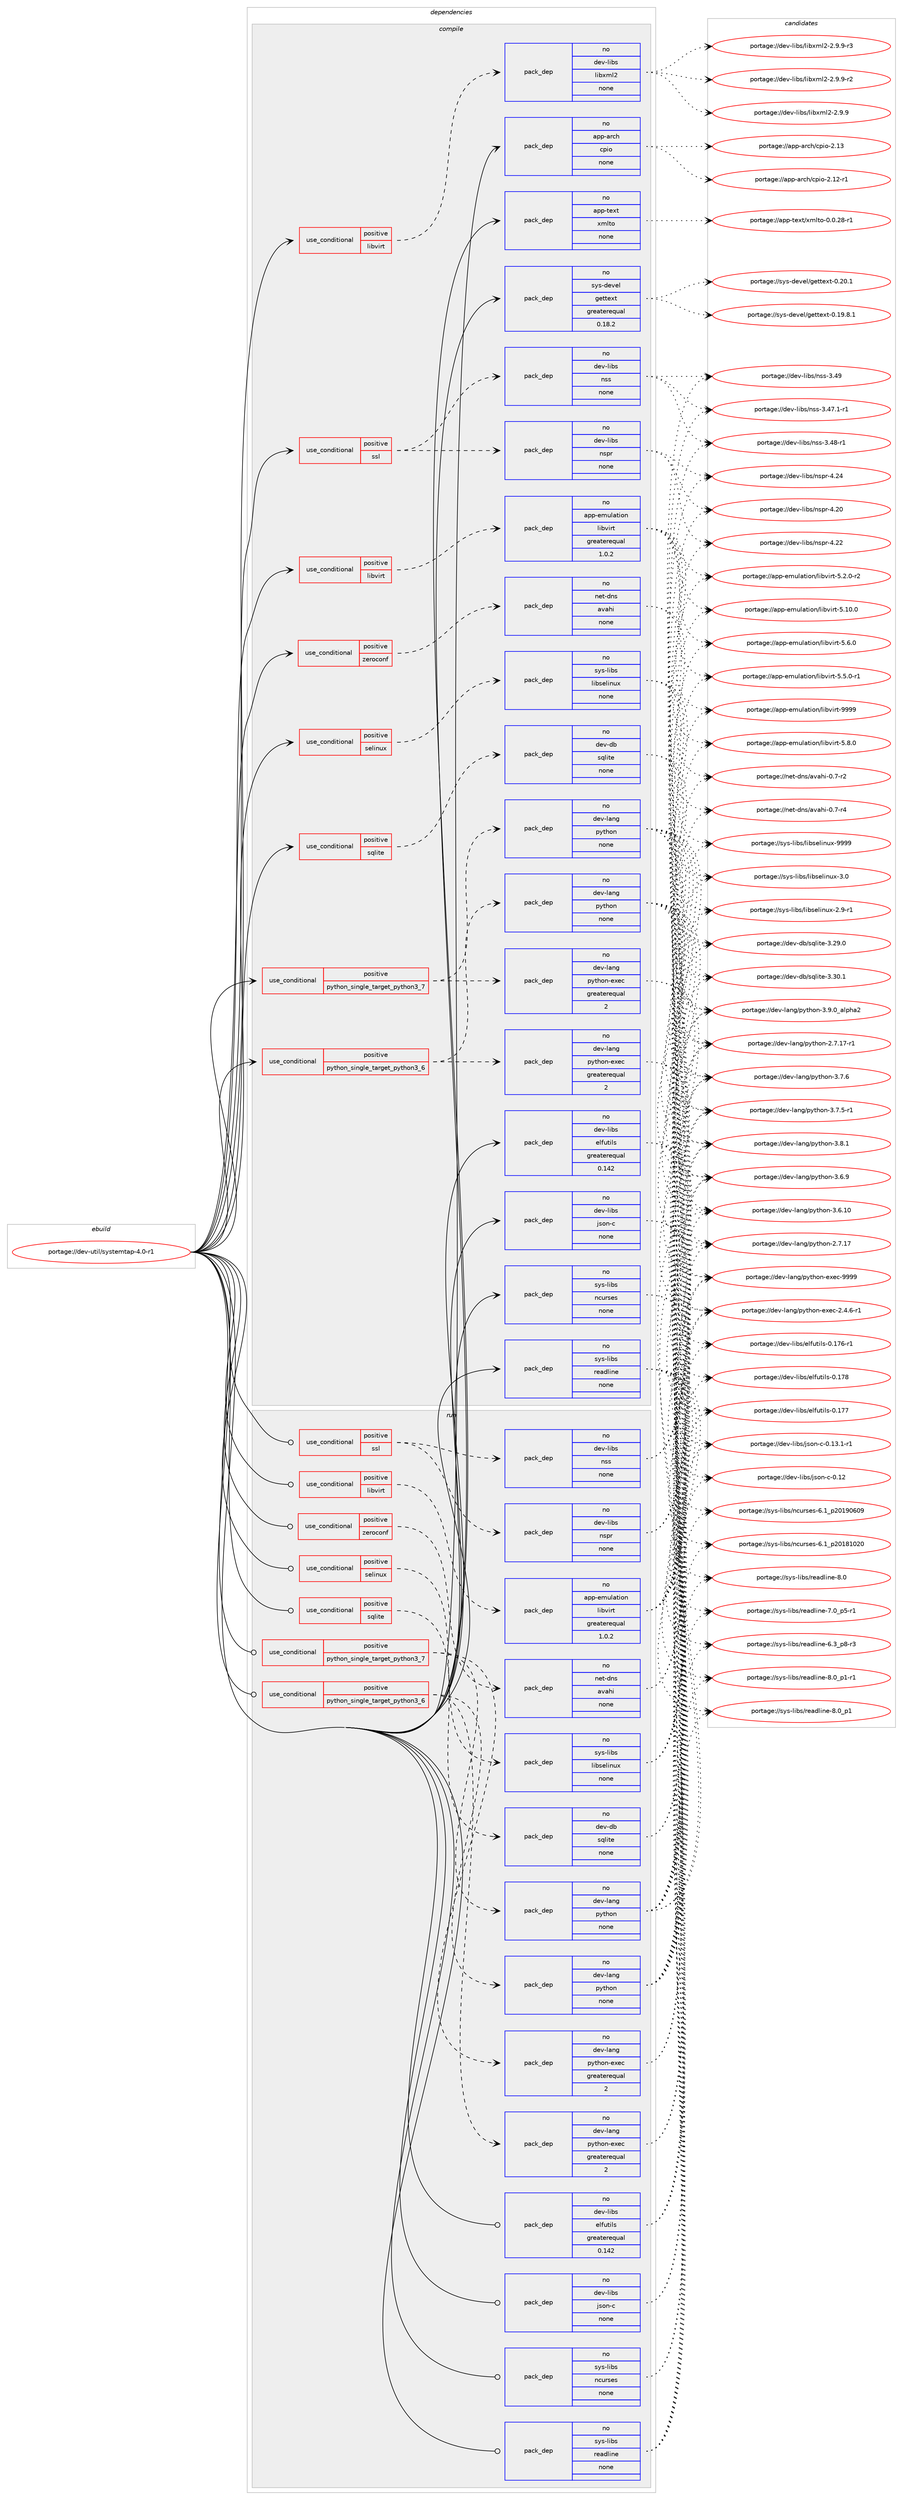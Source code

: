 digraph prolog {

# *************
# Graph options
# *************

newrank=true;
concentrate=true;
compound=true;
graph [rankdir=LR,fontname=Helvetica,fontsize=10,ranksep=1.5];#, ranksep=2.5, nodesep=0.2];
edge  [arrowhead=vee];
node  [fontname=Helvetica,fontsize=10];

# **********
# The ebuild
# **********

subgraph cluster_leftcol {
color=gray;
rank=same;
label=<<i>ebuild</i>>;
id [label="portage://dev-util/systemtap-4.0-r1", color=red, width=4, href="../dev-util/systemtap-4.0-r1.svg"];
}

# ****************
# The dependencies
# ****************

subgraph cluster_midcol {
color=gray;
label=<<i>dependencies</i>>;
subgraph cluster_compile {
fillcolor="#eeeeee";
style=filled;
label=<<i>compile</i>>;
subgraph cond61474 {
dependency296866 [label=<<TABLE BORDER="0" CELLBORDER="1" CELLSPACING="0" CELLPADDING="4"><TR><TD ROWSPAN="3" CELLPADDING="10">use_conditional</TD></TR><TR><TD>positive</TD></TR><TR><TD>libvirt</TD></TR></TABLE>>, shape=none, color=red];
subgraph pack230812 {
dependency296867 [label=<<TABLE BORDER="0" CELLBORDER="1" CELLSPACING="0" CELLPADDING="4" WIDTH="220"><TR><TD ROWSPAN="6" CELLPADDING="30">pack_dep</TD></TR><TR><TD WIDTH="110">no</TD></TR><TR><TD>app-emulation</TD></TR><TR><TD>libvirt</TD></TR><TR><TD>greaterequal</TD></TR><TR><TD>1.0.2</TD></TR></TABLE>>, shape=none, color=blue];
}
dependency296866:e -> dependency296867:w [weight=20,style="dashed",arrowhead="vee"];
}
id:e -> dependency296866:w [weight=20,style="solid",arrowhead="vee"];
subgraph cond61475 {
dependency296868 [label=<<TABLE BORDER="0" CELLBORDER="1" CELLSPACING="0" CELLPADDING="4"><TR><TD ROWSPAN="3" CELLPADDING="10">use_conditional</TD></TR><TR><TD>positive</TD></TR><TR><TD>libvirt</TD></TR></TABLE>>, shape=none, color=red];
subgraph pack230813 {
dependency296869 [label=<<TABLE BORDER="0" CELLBORDER="1" CELLSPACING="0" CELLPADDING="4" WIDTH="220"><TR><TD ROWSPAN="6" CELLPADDING="30">pack_dep</TD></TR><TR><TD WIDTH="110">no</TD></TR><TR><TD>dev-libs</TD></TR><TR><TD>libxml2</TD></TR><TR><TD>none</TD></TR><TR><TD></TD></TR></TABLE>>, shape=none, color=blue];
}
dependency296868:e -> dependency296869:w [weight=20,style="dashed",arrowhead="vee"];
}
id:e -> dependency296868:w [weight=20,style="solid",arrowhead="vee"];
subgraph cond61476 {
dependency296870 [label=<<TABLE BORDER="0" CELLBORDER="1" CELLSPACING="0" CELLPADDING="4"><TR><TD ROWSPAN="3" CELLPADDING="10">use_conditional</TD></TR><TR><TD>positive</TD></TR><TR><TD>python_single_target_python3_6</TD></TR></TABLE>>, shape=none, color=red];
subgraph pack230814 {
dependency296871 [label=<<TABLE BORDER="0" CELLBORDER="1" CELLSPACING="0" CELLPADDING="4" WIDTH="220"><TR><TD ROWSPAN="6" CELLPADDING="30">pack_dep</TD></TR><TR><TD WIDTH="110">no</TD></TR><TR><TD>dev-lang</TD></TR><TR><TD>python</TD></TR><TR><TD>none</TD></TR><TR><TD></TD></TR></TABLE>>, shape=none, color=blue];
}
dependency296870:e -> dependency296871:w [weight=20,style="dashed",arrowhead="vee"];
subgraph pack230815 {
dependency296872 [label=<<TABLE BORDER="0" CELLBORDER="1" CELLSPACING="0" CELLPADDING="4" WIDTH="220"><TR><TD ROWSPAN="6" CELLPADDING="30">pack_dep</TD></TR><TR><TD WIDTH="110">no</TD></TR><TR><TD>dev-lang</TD></TR><TR><TD>python-exec</TD></TR><TR><TD>greaterequal</TD></TR><TR><TD>2</TD></TR></TABLE>>, shape=none, color=blue];
}
dependency296870:e -> dependency296872:w [weight=20,style="dashed",arrowhead="vee"];
}
id:e -> dependency296870:w [weight=20,style="solid",arrowhead="vee"];
subgraph cond61477 {
dependency296873 [label=<<TABLE BORDER="0" CELLBORDER="1" CELLSPACING="0" CELLPADDING="4"><TR><TD ROWSPAN="3" CELLPADDING="10">use_conditional</TD></TR><TR><TD>positive</TD></TR><TR><TD>python_single_target_python3_7</TD></TR></TABLE>>, shape=none, color=red];
subgraph pack230816 {
dependency296874 [label=<<TABLE BORDER="0" CELLBORDER="1" CELLSPACING="0" CELLPADDING="4" WIDTH="220"><TR><TD ROWSPAN="6" CELLPADDING="30">pack_dep</TD></TR><TR><TD WIDTH="110">no</TD></TR><TR><TD>dev-lang</TD></TR><TR><TD>python</TD></TR><TR><TD>none</TD></TR><TR><TD></TD></TR></TABLE>>, shape=none, color=blue];
}
dependency296873:e -> dependency296874:w [weight=20,style="dashed",arrowhead="vee"];
subgraph pack230817 {
dependency296875 [label=<<TABLE BORDER="0" CELLBORDER="1" CELLSPACING="0" CELLPADDING="4" WIDTH="220"><TR><TD ROWSPAN="6" CELLPADDING="30">pack_dep</TD></TR><TR><TD WIDTH="110">no</TD></TR><TR><TD>dev-lang</TD></TR><TR><TD>python-exec</TD></TR><TR><TD>greaterequal</TD></TR><TR><TD>2</TD></TR></TABLE>>, shape=none, color=blue];
}
dependency296873:e -> dependency296875:w [weight=20,style="dashed",arrowhead="vee"];
}
id:e -> dependency296873:w [weight=20,style="solid",arrowhead="vee"];
subgraph cond61478 {
dependency296876 [label=<<TABLE BORDER="0" CELLBORDER="1" CELLSPACING="0" CELLPADDING="4"><TR><TD ROWSPAN="3" CELLPADDING="10">use_conditional</TD></TR><TR><TD>positive</TD></TR><TR><TD>selinux</TD></TR></TABLE>>, shape=none, color=red];
subgraph pack230818 {
dependency296877 [label=<<TABLE BORDER="0" CELLBORDER="1" CELLSPACING="0" CELLPADDING="4" WIDTH="220"><TR><TD ROWSPAN="6" CELLPADDING="30">pack_dep</TD></TR><TR><TD WIDTH="110">no</TD></TR><TR><TD>sys-libs</TD></TR><TR><TD>libselinux</TD></TR><TR><TD>none</TD></TR><TR><TD></TD></TR></TABLE>>, shape=none, color=blue];
}
dependency296876:e -> dependency296877:w [weight=20,style="dashed",arrowhead="vee"];
}
id:e -> dependency296876:w [weight=20,style="solid",arrowhead="vee"];
subgraph cond61479 {
dependency296878 [label=<<TABLE BORDER="0" CELLBORDER="1" CELLSPACING="0" CELLPADDING="4"><TR><TD ROWSPAN="3" CELLPADDING="10">use_conditional</TD></TR><TR><TD>positive</TD></TR><TR><TD>sqlite</TD></TR></TABLE>>, shape=none, color=red];
subgraph pack230819 {
dependency296879 [label=<<TABLE BORDER="0" CELLBORDER="1" CELLSPACING="0" CELLPADDING="4" WIDTH="220"><TR><TD ROWSPAN="6" CELLPADDING="30">pack_dep</TD></TR><TR><TD WIDTH="110">no</TD></TR><TR><TD>dev-db</TD></TR><TR><TD>sqlite</TD></TR><TR><TD>none</TD></TR><TR><TD></TD></TR></TABLE>>, shape=none, color=blue];
}
dependency296878:e -> dependency296879:w [weight=20,style="dashed",arrowhead="vee"];
}
id:e -> dependency296878:w [weight=20,style="solid",arrowhead="vee"];
subgraph cond61480 {
dependency296880 [label=<<TABLE BORDER="0" CELLBORDER="1" CELLSPACING="0" CELLPADDING="4"><TR><TD ROWSPAN="3" CELLPADDING="10">use_conditional</TD></TR><TR><TD>positive</TD></TR><TR><TD>ssl</TD></TR></TABLE>>, shape=none, color=red];
subgraph pack230820 {
dependency296881 [label=<<TABLE BORDER="0" CELLBORDER="1" CELLSPACING="0" CELLPADDING="4" WIDTH="220"><TR><TD ROWSPAN="6" CELLPADDING="30">pack_dep</TD></TR><TR><TD WIDTH="110">no</TD></TR><TR><TD>dev-libs</TD></TR><TR><TD>nspr</TD></TR><TR><TD>none</TD></TR><TR><TD></TD></TR></TABLE>>, shape=none, color=blue];
}
dependency296880:e -> dependency296881:w [weight=20,style="dashed",arrowhead="vee"];
subgraph pack230821 {
dependency296882 [label=<<TABLE BORDER="0" CELLBORDER="1" CELLSPACING="0" CELLPADDING="4" WIDTH="220"><TR><TD ROWSPAN="6" CELLPADDING="30">pack_dep</TD></TR><TR><TD WIDTH="110">no</TD></TR><TR><TD>dev-libs</TD></TR><TR><TD>nss</TD></TR><TR><TD>none</TD></TR><TR><TD></TD></TR></TABLE>>, shape=none, color=blue];
}
dependency296880:e -> dependency296882:w [weight=20,style="dashed",arrowhead="vee"];
}
id:e -> dependency296880:w [weight=20,style="solid",arrowhead="vee"];
subgraph cond61481 {
dependency296883 [label=<<TABLE BORDER="0" CELLBORDER="1" CELLSPACING="0" CELLPADDING="4"><TR><TD ROWSPAN="3" CELLPADDING="10">use_conditional</TD></TR><TR><TD>positive</TD></TR><TR><TD>zeroconf</TD></TR></TABLE>>, shape=none, color=red];
subgraph pack230822 {
dependency296884 [label=<<TABLE BORDER="0" CELLBORDER="1" CELLSPACING="0" CELLPADDING="4" WIDTH="220"><TR><TD ROWSPAN="6" CELLPADDING="30">pack_dep</TD></TR><TR><TD WIDTH="110">no</TD></TR><TR><TD>net-dns</TD></TR><TR><TD>avahi</TD></TR><TR><TD>none</TD></TR><TR><TD></TD></TR></TABLE>>, shape=none, color=blue];
}
dependency296883:e -> dependency296884:w [weight=20,style="dashed",arrowhead="vee"];
}
id:e -> dependency296883:w [weight=20,style="solid",arrowhead="vee"];
subgraph pack230823 {
dependency296885 [label=<<TABLE BORDER="0" CELLBORDER="1" CELLSPACING="0" CELLPADDING="4" WIDTH="220"><TR><TD ROWSPAN="6" CELLPADDING="30">pack_dep</TD></TR><TR><TD WIDTH="110">no</TD></TR><TR><TD>app-arch</TD></TR><TR><TD>cpio</TD></TR><TR><TD>none</TD></TR><TR><TD></TD></TR></TABLE>>, shape=none, color=blue];
}
id:e -> dependency296885:w [weight=20,style="solid",arrowhead="vee"];
subgraph pack230824 {
dependency296886 [label=<<TABLE BORDER="0" CELLBORDER="1" CELLSPACING="0" CELLPADDING="4" WIDTH="220"><TR><TD ROWSPAN="6" CELLPADDING="30">pack_dep</TD></TR><TR><TD WIDTH="110">no</TD></TR><TR><TD>app-text</TD></TR><TR><TD>xmlto</TD></TR><TR><TD>none</TD></TR><TR><TD></TD></TR></TABLE>>, shape=none, color=blue];
}
id:e -> dependency296886:w [weight=20,style="solid",arrowhead="vee"];
subgraph pack230825 {
dependency296887 [label=<<TABLE BORDER="0" CELLBORDER="1" CELLSPACING="0" CELLPADDING="4" WIDTH="220"><TR><TD ROWSPAN="6" CELLPADDING="30">pack_dep</TD></TR><TR><TD WIDTH="110">no</TD></TR><TR><TD>dev-libs</TD></TR><TR><TD>elfutils</TD></TR><TR><TD>greaterequal</TD></TR><TR><TD>0.142</TD></TR></TABLE>>, shape=none, color=blue];
}
id:e -> dependency296887:w [weight=20,style="solid",arrowhead="vee"];
subgraph pack230826 {
dependency296888 [label=<<TABLE BORDER="0" CELLBORDER="1" CELLSPACING="0" CELLPADDING="4" WIDTH="220"><TR><TD ROWSPAN="6" CELLPADDING="30">pack_dep</TD></TR><TR><TD WIDTH="110">no</TD></TR><TR><TD>dev-libs</TD></TR><TR><TD>json-c</TD></TR><TR><TD>none</TD></TR><TR><TD></TD></TR></TABLE>>, shape=none, color=blue];
}
id:e -> dependency296888:w [weight=20,style="solid",arrowhead="vee"];
subgraph pack230827 {
dependency296889 [label=<<TABLE BORDER="0" CELLBORDER="1" CELLSPACING="0" CELLPADDING="4" WIDTH="220"><TR><TD ROWSPAN="6" CELLPADDING="30">pack_dep</TD></TR><TR><TD WIDTH="110">no</TD></TR><TR><TD>sys-devel</TD></TR><TR><TD>gettext</TD></TR><TR><TD>greaterequal</TD></TR><TR><TD>0.18.2</TD></TR></TABLE>>, shape=none, color=blue];
}
id:e -> dependency296889:w [weight=20,style="solid",arrowhead="vee"];
subgraph pack230828 {
dependency296890 [label=<<TABLE BORDER="0" CELLBORDER="1" CELLSPACING="0" CELLPADDING="4" WIDTH="220"><TR><TD ROWSPAN="6" CELLPADDING="30">pack_dep</TD></TR><TR><TD WIDTH="110">no</TD></TR><TR><TD>sys-libs</TD></TR><TR><TD>ncurses</TD></TR><TR><TD>none</TD></TR><TR><TD></TD></TR></TABLE>>, shape=none, color=blue];
}
id:e -> dependency296890:w [weight=20,style="solid",arrowhead="vee"];
subgraph pack230829 {
dependency296891 [label=<<TABLE BORDER="0" CELLBORDER="1" CELLSPACING="0" CELLPADDING="4" WIDTH="220"><TR><TD ROWSPAN="6" CELLPADDING="30">pack_dep</TD></TR><TR><TD WIDTH="110">no</TD></TR><TR><TD>sys-libs</TD></TR><TR><TD>readline</TD></TR><TR><TD>none</TD></TR><TR><TD></TD></TR></TABLE>>, shape=none, color=blue];
}
id:e -> dependency296891:w [weight=20,style="solid",arrowhead="vee"];
}
subgraph cluster_compileandrun {
fillcolor="#eeeeee";
style=filled;
label=<<i>compile and run</i>>;
}
subgraph cluster_run {
fillcolor="#eeeeee";
style=filled;
label=<<i>run</i>>;
subgraph cond61482 {
dependency296892 [label=<<TABLE BORDER="0" CELLBORDER="1" CELLSPACING="0" CELLPADDING="4"><TR><TD ROWSPAN="3" CELLPADDING="10">use_conditional</TD></TR><TR><TD>positive</TD></TR><TR><TD>libvirt</TD></TR></TABLE>>, shape=none, color=red];
subgraph pack230830 {
dependency296893 [label=<<TABLE BORDER="0" CELLBORDER="1" CELLSPACING="0" CELLPADDING="4" WIDTH="220"><TR><TD ROWSPAN="6" CELLPADDING="30">pack_dep</TD></TR><TR><TD WIDTH="110">no</TD></TR><TR><TD>app-emulation</TD></TR><TR><TD>libvirt</TD></TR><TR><TD>greaterequal</TD></TR><TR><TD>1.0.2</TD></TR></TABLE>>, shape=none, color=blue];
}
dependency296892:e -> dependency296893:w [weight=20,style="dashed",arrowhead="vee"];
}
id:e -> dependency296892:w [weight=20,style="solid",arrowhead="odot"];
subgraph cond61483 {
dependency296894 [label=<<TABLE BORDER="0" CELLBORDER="1" CELLSPACING="0" CELLPADDING="4"><TR><TD ROWSPAN="3" CELLPADDING="10">use_conditional</TD></TR><TR><TD>positive</TD></TR><TR><TD>python_single_target_python3_6</TD></TR></TABLE>>, shape=none, color=red];
subgraph pack230831 {
dependency296895 [label=<<TABLE BORDER="0" CELLBORDER="1" CELLSPACING="0" CELLPADDING="4" WIDTH="220"><TR><TD ROWSPAN="6" CELLPADDING="30">pack_dep</TD></TR><TR><TD WIDTH="110">no</TD></TR><TR><TD>dev-lang</TD></TR><TR><TD>python</TD></TR><TR><TD>none</TD></TR><TR><TD></TD></TR></TABLE>>, shape=none, color=blue];
}
dependency296894:e -> dependency296895:w [weight=20,style="dashed",arrowhead="vee"];
subgraph pack230832 {
dependency296896 [label=<<TABLE BORDER="0" CELLBORDER="1" CELLSPACING="0" CELLPADDING="4" WIDTH="220"><TR><TD ROWSPAN="6" CELLPADDING="30">pack_dep</TD></TR><TR><TD WIDTH="110">no</TD></TR><TR><TD>dev-lang</TD></TR><TR><TD>python-exec</TD></TR><TR><TD>greaterequal</TD></TR><TR><TD>2</TD></TR></TABLE>>, shape=none, color=blue];
}
dependency296894:e -> dependency296896:w [weight=20,style="dashed",arrowhead="vee"];
}
id:e -> dependency296894:w [weight=20,style="solid",arrowhead="odot"];
subgraph cond61484 {
dependency296897 [label=<<TABLE BORDER="0" CELLBORDER="1" CELLSPACING="0" CELLPADDING="4"><TR><TD ROWSPAN="3" CELLPADDING="10">use_conditional</TD></TR><TR><TD>positive</TD></TR><TR><TD>python_single_target_python3_7</TD></TR></TABLE>>, shape=none, color=red];
subgraph pack230833 {
dependency296898 [label=<<TABLE BORDER="0" CELLBORDER="1" CELLSPACING="0" CELLPADDING="4" WIDTH="220"><TR><TD ROWSPAN="6" CELLPADDING="30">pack_dep</TD></TR><TR><TD WIDTH="110">no</TD></TR><TR><TD>dev-lang</TD></TR><TR><TD>python</TD></TR><TR><TD>none</TD></TR><TR><TD></TD></TR></TABLE>>, shape=none, color=blue];
}
dependency296897:e -> dependency296898:w [weight=20,style="dashed",arrowhead="vee"];
subgraph pack230834 {
dependency296899 [label=<<TABLE BORDER="0" CELLBORDER="1" CELLSPACING="0" CELLPADDING="4" WIDTH="220"><TR><TD ROWSPAN="6" CELLPADDING="30">pack_dep</TD></TR><TR><TD WIDTH="110">no</TD></TR><TR><TD>dev-lang</TD></TR><TR><TD>python-exec</TD></TR><TR><TD>greaterequal</TD></TR><TR><TD>2</TD></TR></TABLE>>, shape=none, color=blue];
}
dependency296897:e -> dependency296899:w [weight=20,style="dashed",arrowhead="vee"];
}
id:e -> dependency296897:w [weight=20,style="solid",arrowhead="odot"];
subgraph cond61485 {
dependency296900 [label=<<TABLE BORDER="0" CELLBORDER="1" CELLSPACING="0" CELLPADDING="4"><TR><TD ROWSPAN="3" CELLPADDING="10">use_conditional</TD></TR><TR><TD>positive</TD></TR><TR><TD>selinux</TD></TR></TABLE>>, shape=none, color=red];
subgraph pack230835 {
dependency296901 [label=<<TABLE BORDER="0" CELLBORDER="1" CELLSPACING="0" CELLPADDING="4" WIDTH="220"><TR><TD ROWSPAN="6" CELLPADDING="30">pack_dep</TD></TR><TR><TD WIDTH="110">no</TD></TR><TR><TD>sys-libs</TD></TR><TR><TD>libselinux</TD></TR><TR><TD>none</TD></TR><TR><TD></TD></TR></TABLE>>, shape=none, color=blue];
}
dependency296900:e -> dependency296901:w [weight=20,style="dashed",arrowhead="vee"];
}
id:e -> dependency296900:w [weight=20,style="solid",arrowhead="odot"];
subgraph cond61486 {
dependency296902 [label=<<TABLE BORDER="0" CELLBORDER="1" CELLSPACING="0" CELLPADDING="4"><TR><TD ROWSPAN="3" CELLPADDING="10">use_conditional</TD></TR><TR><TD>positive</TD></TR><TR><TD>sqlite</TD></TR></TABLE>>, shape=none, color=red];
subgraph pack230836 {
dependency296903 [label=<<TABLE BORDER="0" CELLBORDER="1" CELLSPACING="0" CELLPADDING="4" WIDTH="220"><TR><TD ROWSPAN="6" CELLPADDING="30">pack_dep</TD></TR><TR><TD WIDTH="110">no</TD></TR><TR><TD>dev-db</TD></TR><TR><TD>sqlite</TD></TR><TR><TD>none</TD></TR><TR><TD></TD></TR></TABLE>>, shape=none, color=blue];
}
dependency296902:e -> dependency296903:w [weight=20,style="dashed",arrowhead="vee"];
}
id:e -> dependency296902:w [weight=20,style="solid",arrowhead="odot"];
subgraph cond61487 {
dependency296904 [label=<<TABLE BORDER="0" CELLBORDER="1" CELLSPACING="0" CELLPADDING="4"><TR><TD ROWSPAN="3" CELLPADDING="10">use_conditional</TD></TR><TR><TD>positive</TD></TR><TR><TD>ssl</TD></TR></TABLE>>, shape=none, color=red];
subgraph pack230837 {
dependency296905 [label=<<TABLE BORDER="0" CELLBORDER="1" CELLSPACING="0" CELLPADDING="4" WIDTH="220"><TR><TD ROWSPAN="6" CELLPADDING="30">pack_dep</TD></TR><TR><TD WIDTH="110">no</TD></TR><TR><TD>dev-libs</TD></TR><TR><TD>nspr</TD></TR><TR><TD>none</TD></TR><TR><TD></TD></TR></TABLE>>, shape=none, color=blue];
}
dependency296904:e -> dependency296905:w [weight=20,style="dashed",arrowhead="vee"];
subgraph pack230838 {
dependency296906 [label=<<TABLE BORDER="0" CELLBORDER="1" CELLSPACING="0" CELLPADDING="4" WIDTH="220"><TR><TD ROWSPAN="6" CELLPADDING="30">pack_dep</TD></TR><TR><TD WIDTH="110">no</TD></TR><TR><TD>dev-libs</TD></TR><TR><TD>nss</TD></TR><TR><TD>none</TD></TR><TR><TD></TD></TR></TABLE>>, shape=none, color=blue];
}
dependency296904:e -> dependency296906:w [weight=20,style="dashed",arrowhead="vee"];
}
id:e -> dependency296904:w [weight=20,style="solid",arrowhead="odot"];
subgraph cond61488 {
dependency296907 [label=<<TABLE BORDER="0" CELLBORDER="1" CELLSPACING="0" CELLPADDING="4"><TR><TD ROWSPAN="3" CELLPADDING="10">use_conditional</TD></TR><TR><TD>positive</TD></TR><TR><TD>zeroconf</TD></TR></TABLE>>, shape=none, color=red];
subgraph pack230839 {
dependency296908 [label=<<TABLE BORDER="0" CELLBORDER="1" CELLSPACING="0" CELLPADDING="4" WIDTH="220"><TR><TD ROWSPAN="6" CELLPADDING="30">pack_dep</TD></TR><TR><TD WIDTH="110">no</TD></TR><TR><TD>net-dns</TD></TR><TR><TD>avahi</TD></TR><TR><TD>none</TD></TR><TR><TD></TD></TR></TABLE>>, shape=none, color=blue];
}
dependency296907:e -> dependency296908:w [weight=20,style="dashed",arrowhead="vee"];
}
id:e -> dependency296907:w [weight=20,style="solid",arrowhead="odot"];
subgraph pack230840 {
dependency296909 [label=<<TABLE BORDER="0" CELLBORDER="1" CELLSPACING="0" CELLPADDING="4" WIDTH="220"><TR><TD ROWSPAN="6" CELLPADDING="30">pack_dep</TD></TR><TR><TD WIDTH="110">no</TD></TR><TR><TD>dev-libs</TD></TR><TR><TD>elfutils</TD></TR><TR><TD>greaterequal</TD></TR><TR><TD>0.142</TD></TR></TABLE>>, shape=none, color=blue];
}
id:e -> dependency296909:w [weight=20,style="solid",arrowhead="odot"];
subgraph pack230841 {
dependency296910 [label=<<TABLE BORDER="0" CELLBORDER="1" CELLSPACING="0" CELLPADDING="4" WIDTH="220"><TR><TD ROWSPAN="6" CELLPADDING="30">pack_dep</TD></TR><TR><TD WIDTH="110">no</TD></TR><TR><TD>dev-libs</TD></TR><TR><TD>json-c</TD></TR><TR><TD>none</TD></TR><TR><TD></TD></TR></TABLE>>, shape=none, color=blue];
}
id:e -> dependency296910:w [weight=20,style="solid",arrowhead="odot"];
subgraph pack230842 {
dependency296911 [label=<<TABLE BORDER="0" CELLBORDER="1" CELLSPACING="0" CELLPADDING="4" WIDTH="220"><TR><TD ROWSPAN="6" CELLPADDING="30">pack_dep</TD></TR><TR><TD WIDTH="110">no</TD></TR><TR><TD>sys-libs</TD></TR><TR><TD>ncurses</TD></TR><TR><TD>none</TD></TR><TR><TD></TD></TR></TABLE>>, shape=none, color=blue];
}
id:e -> dependency296911:w [weight=20,style="solid",arrowhead="odot"];
subgraph pack230843 {
dependency296912 [label=<<TABLE BORDER="0" CELLBORDER="1" CELLSPACING="0" CELLPADDING="4" WIDTH="220"><TR><TD ROWSPAN="6" CELLPADDING="30">pack_dep</TD></TR><TR><TD WIDTH="110">no</TD></TR><TR><TD>sys-libs</TD></TR><TR><TD>readline</TD></TR><TR><TD>none</TD></TR><TR><TD></TD></TR></TABLE>>, shape=none, color=blue];
}
id:e -> dependency296912:w [weight=20,style="solid",arrowhead="odot"];
}
}

# **************
# The candidates
# **************

subgraph cluster_choices {
rank=same;
color=gray;
label=<<i>candidates</i>>;

subgraph choice230812 {
color=black;
nodesep=1;
choice97112112451011091171089711610511111047108105981181051141164557575757 [label="portage://app-emulation/libvirt-9999", color=red, width=4,href="../app-emulation/libvirt-9999.svg"];
choice9711211245101109117108971161051111104710810598118105114116455346564648 [label="portage://app-emulation/libvirt-5.8.0", color=red, width=4,href="../app-emulation/libvirt-5.8.0.svg"];
choice9711211245101109117108971161051111104710810598118105114116455346544648 [label="portage://app-emulation/libvirt-5.6.0", color=red, width=4,href="../app-emulation/libvirt-5.6.0.svg"];
choice97112112451011091171089711610511111047108105981181051141164553465346484511449 [label="portage://app-emulation/libvirt-5.5.0-r1", color=red, width=4,href="../app-emulation/libvirt-5.5.0-r1.svg"];
choice97112112451011091171089711610511111047108105981181051141164553465046484511450 [label="portage://app-emulation/libvirt-5.2.0-r2", color=red, width=4,href="../app-emulation/libvirt-5.2.0-r2.svg"];
choice971121124510110911710897116105111110471081059811810511411645534649484648 [label="portage://app-emulation/libvirt-5.10.0", color=red, width=4,href="../app-emulation/libvirt-5.10.0.svg"];
dependency296867:e -> choice97112112451011091171089711610511111047108105981181051141164557575757:w [style=dotted,weight="100"];
dependency296867:e -> choice9711211245101109117108971161051111104710810598118105114116455346564648:w [style=dotted,weight="100"];
dependency296867:e -> choice9711211245101109117108971161051111104710810598118105114116455346544648:w [style=dotted,weight="100"];
dependency296867:e -> choice97112112451011091171089711610511111047108105981181051141164553465346484511449:w [style=dotted,weight="100"];
dependency296867:e -> choice97112112451011091171089711610511111047108105981181051141164553465046484511450:w [style=dotted,weight="100"];
dependency296867:e -> choice971121124510110911710897116105111110471081059811810511411645534649484648:w [style=dotted,weight="100"];
}
subgraph choice230813 {
color=black;
nodesep=1;
choice10010111845108105981154710810598120109108504550465746574511451 [label="portage://dev-libs/libxml2-2.9.9-r3", color=red, width=4,href="../dev-libs/libxml2-2.9.9-r3.svg"];
choice10010111845108105981154710810598120109108504550465746574511450 [label="portage://dev-libs/libxml2-2.9.9-r2", color=red, width=4,href="../dev-libs/libxml2-2.9.9-r2.svg"];
choice1001011184510810598115471081059812010910850455046574657 [label="portage://dev-libs/libxml2-2.9.9", color=red, width=4,href="../dev-libs/libxml2-2.9.9.svg"];
dependency296869:e -> choice10010111845108105981154710810598120109108504550465746574511451:w [style=dotted,weight="100"];
dependency296869:e -> choice10010111845108105981154710810598120109108504550465746574511450:w [style=dotted,weight="100"];
dependency296869:e -> choice1001011184510810598115471081059812010910850455046574657:w [style=dotted,weight="100"];
}
subgraph choice230814 {
color=black;
nodesep=1;
choice10010111845108971101034711212111610411111045514657464895971081121049750 [label="portage://dev-lang/python-3.9.0_alpha2", color=red, width=4,href="../dev-lang/python-3.9.0_alpha2.svg"];
choice100101118451089711010347112121116104111110455146564649 [label="portage://dev-lang/python-3.8.1", color=red, width=4,href="../dev-lang/python-3.8.1.svg"];
choice100101118451089711010347112121116104111110455146554654 [label="portage://dev-lang/python-3.7.6", color=red, width=4,href="../dev-lang/python-3.7.6.svg"];
choice1001011184510897110103471121211161041111104551465546534511449 [label="portage://dev-lang/python-3.7.5-r1", color=red, width=4,href="../dev-lang/python-3.7.5-r1.svg"];
choice100101118451089711010347112121116104111110455146544657 [label="portage://dev-lang/python-3.6.9", color=red, width=4,href="../dev-lang/python-3.6.9.svg"];
choice10010111845108971101034711212111610411111045514654464948 [label="portage://dev-lang/python-3.6.10", color=red, width=4,href="../dev-lang/python-3.6.10.svg"];
choice100101118451089711010347112121116104111110455046554649554511449 [label="portage://dev-lang/python-2.7.17-r1", color=red, width=4,href="../dev-lang/python-2.7.17-r1.svg"];
choice10010111845108971101034711212111610411111045504655464955 [label="portage://dev-lang/python-2.7.17", color=red, width=4,href="../dev-lang/python-2.7.17.svg"];
dependency296871:e -> choice10010111845108971101034711212111610411111045514657464895971081121049750:w [style=dotted,weight="100"];
dependency296871:e -> choice100101118451089711010347112121116104111110455146564649:w [style=dotted,weight="100"];
dependency296871:e -> choice100101118451089711010347112121116104111110455146554654:w [style=dotted,weight="100"];
dependency296871:e -> choice1001011184510897110103471121211161041111104551465546534511449:w [style=dotted,weight="100"];
dependency296871:e -> choice100101118451089711010347112121116104111110455146544657:w [style=dotted,weight="100"];
dependency296871:e -> choice10010111845108971101034711212111610411111045514654464948:w [style=dotted,weight="100"];
dependency296871:e -> choice100101118451089711010347112121116104111110455046554649554511449:w [style=dotted,weight="100"];
dependency296871:e -> choice10010111845108971101034711212111610411111045504655464955:w [style=dotted,weight="100"];
}
subgraph choice230815 {
color=black;
nodesep=1;
choice10010111845108971101034711212111610411111045101120101994557575757 [label="portage://dev-lang/python-exec-9999", color=red, width=4,href="../dev-lang/python-exec-9999.svg"];
choice10010111845108971101034711212111610411111045101120101994550465246544511449 [label="portage://dev-lang/python-exec-2.4.6-r1", color=red, width=4,href="../dev-lang/python-exec-2.4.6-r1.svg"];
dependency296872:e -> choice10010111845108971101034711212111610411111045101120101994557575757:w [style=dotted,weight="100"];
dependency296872:e -> choice10010111845108971101034711212111610411111045101120101994550465246544511449:w [style=dotted,weight="100"];
}
subgraph choice230816 {
color=black;
nodesep=1;
choice10010111845108971101034711212111610411111045514657464895971081121049750 [label="portage://dev-lang/python-3.9.0_alpha2", color=red, width=4,href="../dev-lang/python-3.9.0_alpha2.svg"];
choice100101118451089711010347112121116104111110455146564649 [label="portage://dev-lang/python-3.8.1", color=red, width=4,href="../dev-lang/python-3.8.1.svg"];
choice100101118451089711010347112121116104111110455146554654 [label="portage://dev-lang/python-3.7.6", color=red, width=4,href="../dev-lang/python-3.7.6.svg"];
choice1001011184510897110103471121211161041111104551465546534511449 [label="portage://dev-lang/python-3.7.5-r1", color=red, width=4,href="../dev-lang/python-3.7.5-r1.svg"];
choice100101118451089711010347112121116104111110455146544657 [label="portage://dev-lang/python-3.6.9", color=red, width=4,href="../dev-lang/python-3.6.9.svg"];
choice10010111845108971101034711212111610411111045514654464948 [label="portage://dev-lang/python-3.6.10", color=red, width=4,href="../dev-lang/python-3.6.10.svg"];
choice100101118451089711010347112121116104111110455046554649554511449 [label="portage://dev-lang/python-2.7.17-r1", color=red, width=4,href="../dev-lang/python-2.7.17-r1.svg"];
choice10010111845108971101034711212111610411111045504655464955 [label="portage://dev-lang/python-2.7.17", color=red, width=4,href="../dev-lang/python-2.7.17.svg"];
dependency296874:e -> choice10010111845108971101034711212111610411111045514657464895971081121049750:w [style=dotted,weight="100"];
dependency296874:e -> choice100101118451089711010347112121116104111110455146564649:w [style=dotted,weight="100"];
dependency296874:e -> choice100101118451089711010347112121116104111110455146554654:w [style=dotted,weight="100"];
dependency296874:e -> choice1001011184510897110103471121211161041111104551465546534511449:w [style=dotted,weight="100"];
dependency296874:e -> choice100101118451089711010347112121116104111110455146544657:w [style=dotted,weight="100"];
dependency296874:e -> choice10010111845108971101034711212111610411111045514654464948:w [style=dotted,weight="100"];
dependency296874:e -> choice100101118451089711010347112121116104111110455046554649554511449:w [style=dotted,weight="100"];
dependency296874:e -> choice10010111845108971101034711212111610411111045504655464955:w [style=dotted,weight="100"];
}
subgraph choice230817 {
color=black;
nodesep=1;
choice10010111845108971101034711212111610411111045101120101994557575757 [label="portage://dev-lang/python-exec-9999", color=red, width=4,href="../dev-lang/python-exec-9999.svg"];
choice10010111845108971101034711212111610411111045101120101994550465246544511449 [label="portage://dev-lang/python-exec-2.4.6-r1", color=red, width=4,href="../dev-lang/python-exec-2.4.6-r1.svg"];
dependency296875:e -> choice10010111845108971101034711212111610411111045101120101994557575757:w [style=dotted,weight="100"];
dependency296875:e -> choice10010111845108971101034711212111610411111045101120101994550465246544511449:w [style=dotted,weight="100"];
}
subgraph choice230818 {
color=black;
nodesep=1;
choice115121115451081059811547108105981151011081051101171204557575757 [label="portage://sys-libs/libselinux-9999", color=red, width=4,href="../sys-libs/libselinux-9999.svg"];
choice1151211154510810598115471081059811510110810511011712045514648 [label="portage://sys-libs/libselinux-3.0", color=red, width=4,href="../sys-libs/libselinux-3.0.svg"];
choice11512111545108105981154710810598115101108105110117120455046574511449 [label="portage://sys-libs/libselinux-2.9-r1", color=red, width=4,href="../sys-libs/libselinux-2.9-r1.svg"];
dependency296877:e -> choice115121115451081059811547108105981151011081051101171204557575757:w [style=dotted,weight="100"];
dependency296877:e -> choice1151211154510810598115471081059811510110810511011712045514648:w [style=dotted,weight="100"];
dependency296877:e -> choice11512111545108105981154710810598115101108105110117120455046574511449:w [style=dotted,weight="100"];
}
subgraph choice230819 {
color=black;
nodesep=1;
choice10010111845100984711511310810511610145514651484649 [label="portage://dev-db/sqlite-3.30.1", color=red, width=4,href="../dev-db/sqlite-3.30.1.svg"];
choice10010111845100984711511310810511610145514650574648 [label="portage://dev-db/sqlite-3.29.0", color=red, width=4,href="../dev-db/sqlite-3.29.0.svg"];
dependency296879:e -> choice10010111845100984711511310810511610145514651484649:w [style=dotted,weight="100"];
dependency296879:e -> choice10010111845100984711511310810511610145514650574648:w [style=dotted,weight="100"];
}
subgraph choice230820 {
color=black;
nodesep=1;
choice1001011184510810598115471101151121144552465052 [label="portage://dev-libs/nspr-4.24", color=red, width=4,href="../dev-libs/nspr-4.24.svg"];
choice1001011184510810598115471101151121144552465050 [label="portage://dev-libs/nspr-4.22", color=red, width=4,href="../dev-libs/nspr-4.22.svg"];
choice1001011184510810598115471101151121144552465048 [label="portage://dev-libs/nspr-4.20", color=red, width=4,href="../dev-libs/nspr-4.20.svg"];
dependency296881:e -> choice1001011184510810598115471101151121144552465052:w [style=dotted,weight="100"];
dependency296881:e -> choice1001011184510810598115471101151121144552465050:w [style=dotted,weight="100"];
dependency296881:e -> choice1001011184510810598115471101151121144552465048:w [style=dotted,weight="100"];
}
subgraph choice230821 {
color=black;
nodesep=1;
choice1001011184510810598115471101151154551465257 [label="portage://dev-libs/nss-3.49", color=red, width=4,href="../dev-libs/nss-3.49.svg"];
choice10010111845108105981154711011511545514652564511449 [label="portage://dev-libs/nss-3.48-r1", color=red, width=4,href="../dev-libs/nss-3.48-r1.svg"];
choice100101118451081059811547110115115455146525546494511449 [label="portage://dev-libs/nss-3.47.1-r1", color=red, width=4,href="../dev-libs/nss-3.47.1-r1.svg"];
dependency296882:e -> choice1001011184510810598115471101151154551465257:w [style=dotted,weight="100"];
dependency296882:e -> choice10010111845108105981154711011511545514652564511449:w [style=dotted,weight="100"];
dependency296882:e -> choice100101118451081059811547110115115455146525546494511449:w [style=dotted,weight="100"];
}
subgraph choice230822 {
color=black;
nodesep=1;
choice11010111645100110115479711897104105454846554511452 [label="portage://net-dns/avahi-0.7-r4", color=red, width=4,href="../net-dns/avahi-0.7-r4.svg"];
choice11010111645100110115479711897104105454846554511450 [label="portage://net-dns/avahi-0.7-r2", color=red, width=4,href="../net-dns/avahi-0.7-r2.svg"];
dependency296884:e -> choice11010111645100110115479711897104105454846554511452:w [style=dotted,weight="100"];
dependency296884:e -> choice11010111645100110115479711897104105454846554511450:w [style=dotted,weight="100"];
}
subgraph choice230823 {
color=black;
nodesep=1;
choice9711211245971149910447991121051114550464951 [label="portage://app-arch/cpio-2.13", color=red, width=4,href="../app-arch/cpio-2.13.svg"];
choice97112112459711499104479911210511145504649504511449 [label="portage://app-arch/cpio-2.12-r1", color=red, width=4,href="../app-arch/cpio-2.12-r1.svg"];
dependency296885:e -> choice9711211245971149910447991121051114550464951:w [style=dotted,weight="100"];
dependency296885:e -> choice97112112459711499104479911210511145504649504511449:w [style=dotted,weight="100"];
}
subgraph choice230824 {
color=black;
nodesep=1;
choice971121124511610112011647120109108116111454846484650564511449 [label="portage://app-text/xmlto-0.0.28-r1", color=red, width=4,href="../app-text/xmlto-0.0.28-r1.svg"];
dependency296886:e -> choice971121124511610112011647120109108116111454846484650564511449:w [style=dotted,weight="100"];
}
subgraph choice230825 {
color=black;
nodesep=1;
choice100101118451081059811547101108102117116105108115454846495556 [label="portage://dev-libs/elfutils-0.178", color=red, width=4,href="../dev-libs/elfutils-0.178.svg"];
choice100101118451081059811547101108102117116105108115454846495555 [label="portage://dev-libs/elfutils-0.177", color=red, width=4,href="../dev-libs/elfutils-0.177.svg"];
choice1001011184510810598115471011081021171161051081154548464955544511449 [label="portage://dev-libs/elfutils-0.176-r1", color=red, width=4,href="../dev-libs/elfutils-0.176-r1.svg"];
dependency296887:e -> choice100101118451081059811547101108102117116105108115454846495556:w [style=dotted,weight="100"];
dependency296887:e -> choice100101118451081059811547101108102117116105108115454846495555:w [style=dotted,weight="100"];
dependency296887:e -> choice1001011184510810598115471011081021171161051081154548464955544511449:w [style=dotted,weight="100"];
}
subgraph choice230826 {
color=black;
nodesep=1;
choice1001011184510810598115471061151111104599454846495146494511449 [label="portage://dev-libs/json-c-0.13.1-r1", color=red, width=4,href="../dev-libs/json-c-0.13.1-r1.svg"];
choice10010111845108105981154710611511111045994548464950 [label="portage://dev-libs/json-c-0.12", color=red, width=4,href="../dev-libs/json-c-0.12.svg"];
dependency296888:e -> choice1001011184510810598115471061151111104599454846495146494511449:w [style=dotted,weight="100"];
dependency296888:e -> choice10010111845108105981154710611511111045994548464950:w [style=dotted,weight="100"];
}
subgraph choice230827 {
color=black;
nodesep=1;
choice115121115451001011181011084710310111611610112011645484650484649 [label="portage://sys-devel/gettext-0.20.1", color=red, width=4,href="../sys-devel/gettext-0.20.1.svg"];
choice1151211154510010111810110847103101116116101120116454846495746564649 [label="portage://sys-devel/gettext-0.19.8.1", color=red, width=4,href="../sys-devel/gettext-0.19.8.1.svg"];
dependency296889:e -> choice115121115451001011181011084710310111611610112011645484650484649:w [style=dotted,weight="100"];
dependency296889:e -> choice1151211154510010111810110847103101116116101120116454846495746564649:w [style=dotted,weight="100"];
}
subgraph choice230828 {
color=black;
nodesep=1;
choice1151211154510810598115471109911711411510111545544649951125048495748544857 [label="portage://sys-libs/ncurses-6.1_p20190609", color=red, width=4,href="../sys-libs/ncurses-6.1_p20190609.svg"];
choice1151211154510810598115471109911711411510111545544649951125048495649485048 [label="portage://sys-libs/ncurses-6.1_p20181020", color=red, width=4,href="../sys-libs/ncurses-6.1_p20181020.svg"];
dependency296890:e -> choice1151211154510810598115471109911711411510111545544649951125048495748544857:w [style=dotted,weight="100"];
dependency296890:e -> choice1151211154510810598115471109911711411510111545544649951125048495649485048:w [style=dotted,weight="100"];
}
subgraph choice230829 {
color=black;
nodesep=1;
choice115121115451081059811547114101971001081051101014556464895112494511449 [label="portage://sys-libs/readline-8.0_p1-r1", color=red, width=4,href="../sys-libs/readline-8.0_p1-r1.svg"];
choice11512111545108105981154711410197100108105110101455646489511249 [label="portage://sys-libs/readline-8.0_p1", color=red, width=4,href="../sys-libs/readline-8.0_p1.svg"];
choice1151211154510810598115471141019710010810511010145564648 [label="portage://sys-libs/readline-8.0", color=red, width=4,href="../sys-libs/readline-8.0.svg"];
choice115121115451081059811547114101971001081051101014555464895112534511449 [label="portage://sys-libs/readline-7.0_p5-r1", color=red, width=4,href="../sys-libs/readline-7.0_p5-r1.svg"];
choice115121115451081059811547114101971001081051101014554465195112564511451 [label="portage://sys-libs/readline-6.3_p8-r3", color=red, width=4,href="../sys-libs/readline-6.3_p8-r3.svg"];
dependency296891:e -> choice115121115451081059811547114101971001081051101014556464895112494511449:w [style=dotted,weight="100"];
dependency296891:e -> choice11512111545108105981154711410197100108105110101455646489511249:w [style=dotted,weight="100"];
dependency296891:e -> choice1151211154510810598115471141019710010810511010145564648:w [style=dotted,weight="100"];
dependency296891:e -> choice115121115451081059811547114101971001081051101014555464895112534511449:w [style=dotted,weight="100"];
dependency296891:e -> choice115121115451081059811547114101971001081051101014554465195112564511451:w [style=dotted,weight="100"];
}
subgraph choice230830 {
color=black;
nodesep=1;
choice97112112451011091171089711610511111047108105981181051141164557575757 [label="portage://app-emulation/libvirt-9999", color=red, width=4,href="../app-emulation/libvirt-9999.svg"];
choice9711211245101109117108971161051111104710810598118105114116455346564648 [label="portage://app-emulation/libvirt-5.8.0", color=red, width=4,href="../app-emulation/libvirt-5.8.0.svg"];
choice9711211245101109117108971161051111104710810598118105114116455346544648 [label="portage://app-emulation/libvirt-5.6.0", color=red, width=4,href="../app-emulation/libvirt-5.6.0.svg"];
choice97112112451011091171089711610511111047108105981181051141164553465346484511449 [label="portage://app-emulation/libvirt-5.5.0-r1", color=red, width=4,href="../app-emulation/libvirt-5.5.0-r1.svg"];
choice97112112451011091171089711610511111047108105981181051141164553465046484511450 [label="portage://app-emulation/libvirt-5.2.0-r2", color=red, width=4,href="../app-emulation/libvirt-5.2.0-r2.svg"];
choice971121124510110911710897116105111110471081059811810511411645534649484648 [label="portage://app-emulation/libvirt-5.10.0", color=red, width=4,href="../app-emulation/libvirt-5.10.0.svg"];
dependency296893:e -> choice97112112451011091171089711610511111047108105981181051141164557575757:w [style=dotted,weight="100"];
dependency296893:e -> choice9711211245101109117108971161051111104710810598118105114116455346564648:w [style=dotted,weight="100"];
dependency296893:e -> choice9711211245101109117108971161051111104710810598118105114116455346544648:w [style=dotted,weight="100"];
dependency296893:e -> choice97112112451011091171089711610511111047108105981181051141164553465346484511449:w [style=dotted,weight="100"];
dependency296893:e -> choice97112112451011091171089711610511111047108105981181051141164553465046484511450:w [style=dotted,weight="100"];
dependency296893:e -> choice971121124510110911710897116105111110471081059811810511411645534649484648:w [style=dotted,weight="100"];
}
subgraph choice230831 {
color=black;
nodesep=1;
choice10010111845108971101034711212111610411111045514657464895971081121049750 [label="portage://dev-lang/python-3.9.0_alpha2", color=red, width=4,href="../dev-lang/python-3.9.0_alpha2.svg"];
choice100101118451089711010347112121116104111110455146564649 [label="portage://dev-lang/python-3.8.1", color=red, width=4,href="../dev-lang/python-3.8.1.svg"];
choice100101118451089711010347112121116104111110455146554654 [label="portage://dev-lang/python-3.7.6", color=red, width=4,href="../dev-lang/python-3.7.6.svg"];
choice1001011184510897110103471121211161041111104551465546534511449 [label="portage://dev-lang/python-3.7.5-r1", color=red, width=4,href="../dev-lang/python-3.7.5-r1.svg"];
choice100101118451089711010347112121116104111110455146544657 [label="portage://dev-lang/python-3.6.9", color=red, width=4,href="../dev-lang/python-3.6.9.svg"];
choice10010111845108971101034711212111610411111045514654464948 [label="portage://dev-lang/python-3.6.10", color=red, width=4,href="../dev-lang/python-3.6.10.svg"];
choice100101118451089711010347112121116104111110455046554649554511449 [label="portage://dev-lang/python-2.7.17-r1", color=red, width=4,href="../dev-lang/python-2.7.17-r1.svg"];
choice10010111845108971101034711212111610411111045504655464955 [label="portage://dev-lang/python-2.7.17", color=red, width=4,href="../dev-lang/python-2.7.17.svg"];
dependency296895:e -> choice10010111845108971101034711212111610411111045514657464895971081121049750:w [style=dotted,weight="100"];
dependency296895:e -> choice100101118451089711010347112121116104111110455146564649:w [style=dotted,weight="100"];
dependency296895:e -> choice100101118451089711010347112121116104111110455146554654:w [style=dotted,weight="100"];
dependency296895:e -> choice1001011184510897110103471121211161041111104551465546534511449:w [style=dotted,weight="100"];
dependency296895:e -> choice100101118451089711010347112121116104111110455146544657:w [style=dotted,weight="100"];
dependency296895:e -> choice10010111845108971101034711212111610411111045514654464948:w [style=dotted,weight="100"];
dependency296895:e -> choice100101118451089711010347112121116104111110455046554649554511449:w [style=dotted,weight="100"];
dependency296895:e -> choice10010111845108971101034711212111610411111045504655464955:w [style=dotted,weight="100"];
}
subgraph choice230832 {
color=black;
nodesep=1;
choice10010111845108971101034711212111610411111045101120101994557575757 [label="portage://dev-lang/python-exec-9999", color=red, width=4,href="../dev-lang/python-exec-9999.svg"];
choice10010111845108971101034711212111610411111045101120101994550465246544511449 [label="portage://dev-lang/python-exec-2.4.6-r1", color=red, width=4,href="../dev-lang/python-exec-2.4.6-r1.svg"];
dependency296896:e -> choice10010111845108971101034711212111610411111045101120101994557575757:w [style=dotted,weight="100"];
dependency296896:e -> choice10010111845108971101034711212111610411111045101120101994550465246544511449:w [style=dotted,weight="100"];
}
subgraph choice230833 {
color=black;
nodesep=1;
choice10010111845108971101034711212111610411111045514657464895971081121049750 [label="portage://dev-lang/python-3.9.0_alpha2", color=red, width=4,href="../dev-lang/python-3.9.0_alpha2.svg"];
choice100101118451089711010347112121116104111110455146564649 [label="portage://dev-lang/python-3.8.1", color=red, width=4,href="../dev-lang/python-3.8.1.svg"];
choice100101118451089711010347112121116104111110455146554654 [label="portage://dev-lang/python-3.7.6", color=red, width=4,href="../dev-lang/python-3.7.6.svg"];
choice1001011184510897110103471121211161041111104551465546534511449 [label="portage://dev-lang/python-3.7.5-r1", color=red, width=4,href="../dev-lang/python-3.7.5-r1.svg"];
choice100101118451089711010347112121116104111110455146544657 [label="portage://dev-lang/python-3.6.9", color=red, width=4,href="../dev-lang/python-3.6.9.svg"];
choice10010111845108971101034711212111610411111045514654464948 [label="portage://dev-lang/python-3.6.10", color=red, width=4,href="../dev-lang/python-3.6.10.svg"];
choice100101118451089711010347112121116104111110455046554649554511449 [label="portage://dev-lang/python-2.7.17-r1", color=red, width=4,href="../dev-lang/python-2.7.17-r1.svg"];
choice10010111845108971101034711212111610411111045504655464955 [label="portage://dev-lang/python-2.7.17", color=red, width=4,href="../dev-lang/python-2.7.17.svg"];
dependency296898:e -> choice10010111845108971101034711212111610411111045514657464895971081121049750:w [style=dotted,weight="100"];
dependency296898:e -> choice100101118451089711010347112121116104111110455146564649:w [style=dotted,weight="100"];
dependency296898:e -> choice100101118451089711010347112121116104111110455146554654:w [style=dotted,weight="100"];
dependency296898:e -> choice1001011184510897110103471121211161041111104551465546534511449:w [style=dotted,weight="100"];
dependency296898:e -> choice100101118451089711010347112121116104111110455146544657:w [style=dotted,weight="100"];
dependency296898:e -> choice10010111845108971101034711212111610411111045514654464948:w [style=dotted,weight="100"];
dependency296898:e -> choice100101118451089711010347112121116104111110455046554649554511449:w [style=dotted,weight="100"];
dependency296898:e -> choice10010111845108971101034711212111610411111045504655464955:w [style=dotted,weight="100"];
}
subgraph choice230834 {
color=black;
nodesep=1;
choice10010111845108971101034711212111610411111045101120101994557575757 [label="portage://dev-lang/python-exec-9999", color=red, width=4,href="../dev-lang/python-exec-9999.svg"];
choice10010111845108971101034711212111610411111045101120101994550465246544511449 [label="portage://dev-lang/python-exec-2.4.6-r1", color=red, width=4,href="../dev-lang/python-exec-2.4.6-r1.svg"];
dependency296899:e -> choice10010111845108971101034711212111610411111045101120101994557575757:w [style=dotted,weight="100"];
dependency296899:e -> choice10010111845108971101034711212111610411111045101120101994550465246544511449:w [style=dotted,weight="100"];
}
subgraph choice230835 {
color=black;
nodesep=1;
choice115121115451081059811547108105981151011081051101171204557575757 [label="portage://sys-libs/libselinux-9999", color=red, width=4,href="../sys-libs/libselinux-9999.svg"];
choice1151211154510810598115471081059811510110810511011712045514648 [label="portage://sys-libs/libselinux-3.0", color=red, width=4,href="../sys-libs/libselinux-3.0.svg"];
choice11512111545108105981154710810598115101108105110117120455046574511449 [label="portage://sys-libs/libselinux-2.9-r1", color=red, width=4,href="../sys-libs/libselinux-2.9-r1.svg"];
dependency296901:e -> choice115121115451081059811547108105981151011081051101171204557575757:w [style=dotted,weight="100"];
dependency296901:e -> choice1151211154510810598115471081059811510110810511011712045514648:w [style=dotted,weight="100"];
dependency296901:e -> choice11512111545108105981154710810598115101108105110117120455046574511449:w [style=dotted,weight="100"];
}
subgraph choice230836 {
color=black;
nodesep=1;
choice10010111845100984711511310810511610145514651484649 [label="portage://dev-db/sqlite-3.30.1", color=red, width=4,href="../dev-db/sqlite-3.30.1.svg"];
choice10010111845100984711511310810511610145514650574648 [label="portage://dev-db/sqlite-3.29.0", color=red, width=4,href="../dev-db/sqlite-3.29.0.svg"];
dependency296903:e -> choice10010111845100984711511310810511610145514651484649:w [style=dotted,weight="100"];
dependency296903:e -> choice10010111845100984711511310810511610145514650574648:w [style=dotted,weight="100"];
}
subgraph choice230837 {
color=black;
nodesep=1;
choice1001011184510810598115471101151121144552465052 [label="portage://dev-libs/nspr-4.24", color=red, width=4,href="../dev-libs/nspr-4.24.svg"];
choice1001011184510810598115471101151121144552465050 [label="portage://dev-libs/nspr-4.22", color=red, width=4,href="../dev-libs/nspr-4.22.svg"];
choice1001011184510810598115471101151121144552465048 [label="portage://dev-libs/nspr-4.20", color=red, width=4,href="../dev-libs/nspr-4.20.svg"];
dependency296905:e -> choice1001011184510810598115471101151121144552465052:w [style=dotted,weight="100"];
dependency296905:e -> choice1001011184510810598115471101151121144552465050:w [style=dotted,weight="100"];
dependency296905:e -> choice1001011184510810598115471101151121144552465048:w [style=dotted,weight="100"];
}
subgraph choice230838 {
color=black;
nodesep=1;
choice1001011184510810598115471101151154551465257 [label="portage://dev-libs/nss-3.49", color=red, width=4,href="../dev-libs/nss-3.49.svg"];
choice10010111845108105981154711011511545514652564511449 [label="portage://dev-libs/nss-3.48-r1", color=red, width=4,href="../dev-libs/nss-3.48-r1.svg"];
choice100101118451081059811547110115115455146525546494511449 [label="portage://dev-libs/nss-3.47.1-r1", color=red, width=4,href="../dev-libs/nss-3.47.1-r1.svg"];
dependency296906:e -> choice1001011184510810598115471101151154551465257:w [style=dotted,weight="100"];
dependency296906:e -> choice10010111845108105981154711011511545514652564511449:w [style=dotted,weight="100"];
dependency296906:e -> choice100101118451081059811547110115115455146525546494511449:w [style=dotted,weight="100"];
}
subgraph choice230839 {
color=black;
nodesep=1;
choice11010111645100110115479711897104105454846554511452 [label="portage://net-dns/avahi-0.7-r4", color=red, width=4,href="../net-dns/avahi-0.7-r4.svg"];
choice11010111645100110115479711897104105454846554511450 [label="portage://net-dns/avahi-0.7-r2", color=red, width=4,href="../net-dns/avahi-0.7-r2.svg"];
dependency296908:e -> choice11010111645100110115479711897104105454846554511452:w [style=dotted,weight="100"];
dependency296908:e -> choice11010111645100110115479711897104105454846554511450:w [style=dotted,weight="100"];
}
subgraph choice230840 {
color=black;
nodesep=1;
choice100101118451081059811547101108102117116105108115454846495556 [label="portage://dev-libs/elfutils-0.178", color=red, width=4,href="../dev-libs/elfutils-0.178.svg"];
choice100101118451081059811547101108102117116105108115454846495555 [label="portage://dev-libs/elfutils-0.177", color=red, width=4,href="../dev-libs/elfutils-0.177.svg"];
choice1001011184510810598115471011081021171161051081154548464955544511449 [label="portage://dev-libs/elfutils-0.176-r1", color=red, width=4,href="../dev-libs/elfutils-0.176-r1.svg"];
dependency296909:e -> choice100101118451081059811547101108102117116105108115454846495556:w [style=dotted,weight="100"];
dependency296909:e -> choice100101118451081059811547101108102117116105108115454846495555:w [style=dotted,weight="100"];
dependency296909:e -> choice1001011184510810598115471011081021171161051081154548464955544511449:w [style=dotted,weight="100"];
}
subgraph choice230841 {
color=black;
nodesep=1;
choice1001011184510810598115471061151111104599454846495146494511449 [label="portage://dev-libs/json-c-0.13.1-r1", color=red, width=4,href="../dev-libs/json-c-0.13.1-r1.svg"];
choice10010111845108105981154710611511111045994548464950 [label="portage://dev-libs/json-c-0.12", color=red, width=4,href="../dev-libs/json-c-0.12.svg"];
dependency296910:e -> choice1001011184510810598115471061151111104599454846495146494511449:w [style=dotted,weight="100"];
dependency296910:e -> choice10010111845108105981154710611511111045994548464950:w [style=dotted,weight="100"];
}
subgraph choice230842 {
color=black;
nodesep=1;
choice1151211154510810598115471109911711411510111545544649951125048495748544857 [label="portage://sys-libs/ncurses-6.1_p20190609", color=red, width=4,href="../sys-libs/ncurses-6.1_p20190609.svg"];
choice1151211154510810598115471109911711411510111545544649951125048495649485048 [label="portage://sys-libs/ncurses-6.1_p20181020", color=red, width=4,href="../sys-libs/ncurses-6.1_p20181020.svg"];
dependency296911:e -> choice1151211154510810598115471109911711411510111545544649951125048495748544857:w [style=dotted,weight="100"];
dependency296911:e -> choice1151211154510810598115471109911711411510111545544649951125048495649485048:w [style=dotted,weight="100"];
}
subgraph choice230843 {
color=black;
nodesep=1;
choice115121115451081059811547114101971001081051101014556464895112494511449 [label="portage://sys-libs/readline-8.0_p1-r1", color=red, width=4,href="../sys-libs/readline-8.0_p1-r1.svg"];
choice11512111545108105981154711410197100108105110101455646489511249 [label="portage://sys-libs/readline-8.0_p1", color=red, width=4,href="../sys-libs/readline-8.0_p1.svg"];
choice1151211154510810598115471141019710010810511010145564648 [label="portage://sys-libs/readline-8.0", color=red, width=4,href="../sys-libs/readline-8.0.svg"];
choice115121115451081059811547114101971001081051101014555464895112534511449 [label="portage://sys-libs/readline-7.0_p5-r1", color=red, width=4,href="../sys-libs/readline-7.0_p5-r1.svg"];
choice115121115451081059811547114101971001081051101014554465195112564511451 [label="portage://sys-libs/readline-6.3_p8-r3", color=red, width=4,href="../sys-libs/readline-6.3_p8-r3.svg"];
dependency296912:e -> choice115121115451081059811547114101971001081051101014556464895112494511449:w [style=dotted,weight="100"];
dependency296912:e -> choice11512111545108105981154711410197100108105110101455646489511249:w [style=dotted,weight="100"];
dependency296912:e -> choice1151211154510810598115471141019710010810511010145564648:w [style=dotted,weight="100"];
dependency296912:e -> choice115121115451081059811547114101971001081051101014555464895112534511449:w [style=dotted,weight="100"];
dependency296912:e -> choice115121115451081059811547114101971001081051101014554465195112564511451:w [style=dotted,weight="100"];
}
}

}
